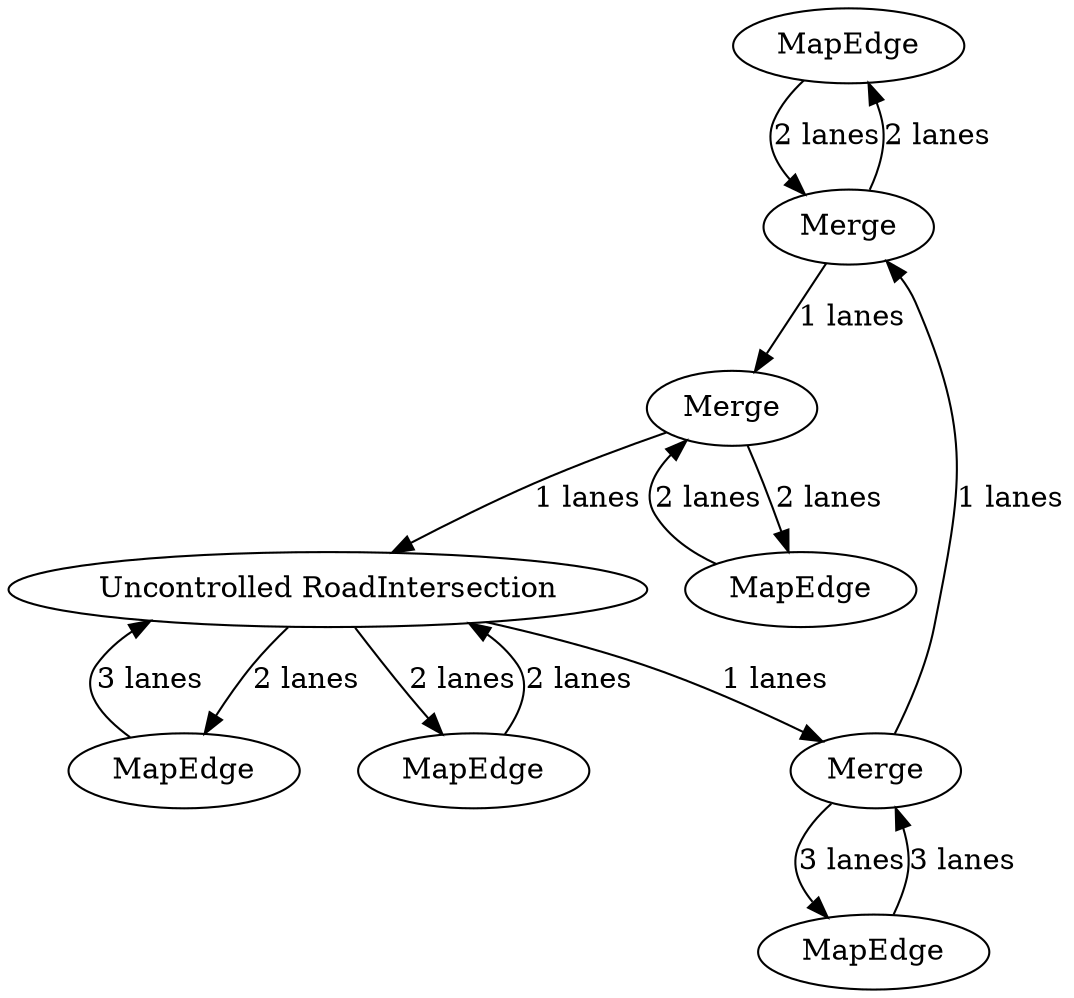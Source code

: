 digraph {
    0 [ label = "MapEdge" ]
    1 [ label = "Merge" ]
    2 [ label = "MapEdge" ]
    3 [ label = "Merge" ]
    4 [ label = "MapEdge" ]
    5 [ label = "Uncontrolled RoadIntersection" ]
    6 [ label = "Merge" ]
    7 [ label = "MapEdge" ]
    8 [ label = "MapEdge" ]
    0 -> 1 [ label = "2 lanes" ]
    1 -> 0 [ label = "2 lanes" ]
    2 -> 3 [ label = "2 lanes" ]
    3 -> 2 [ label = "2 lanes" ]
    4 -> 5 [ label = "3 lanes" ]
    5 -> 4 [ label = "2 lanes" ]
    6 -> 7 [ label = "3 lanes" ]
    7 -> 6 [ label = "3 lanes" ]
    5 -> 8 [ label = "2 lanes" ]
    8 -> 5 [ label = "2 lanes" ]
    5 -> 6 [ label = "1 lanes" ]
    6 -> 1 [ label = "1 lanes" ]
    1 -> 3 [ label = "1 lanes" ]
    3 -> 5 [ label = "1 lanes" ]
}
